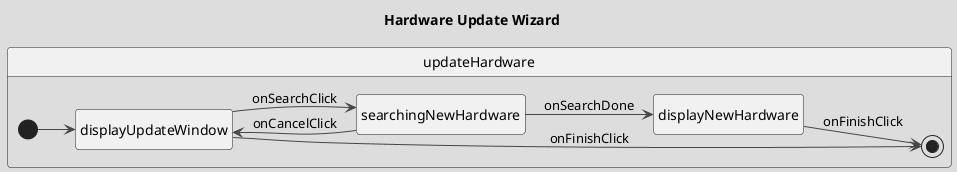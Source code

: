 @startuml Q11
!theme toy
left to right direction
hide empty description

title Hardware Update Wizard

state updateHardware {
    [*] --> displayUpdateWindow
    displayUpdateWindow --> searchingNewHardware : onSearchClick
    displayUpdateWindow --> [*] : onFinishClick
    searchingNewHardware --> displayUpdateWindow : onCancelClick
    searchingNewHardware --> displayNewHardware : onSearchDone
    displayNewHardware --> [*]: onFinishClick
}




@enduml